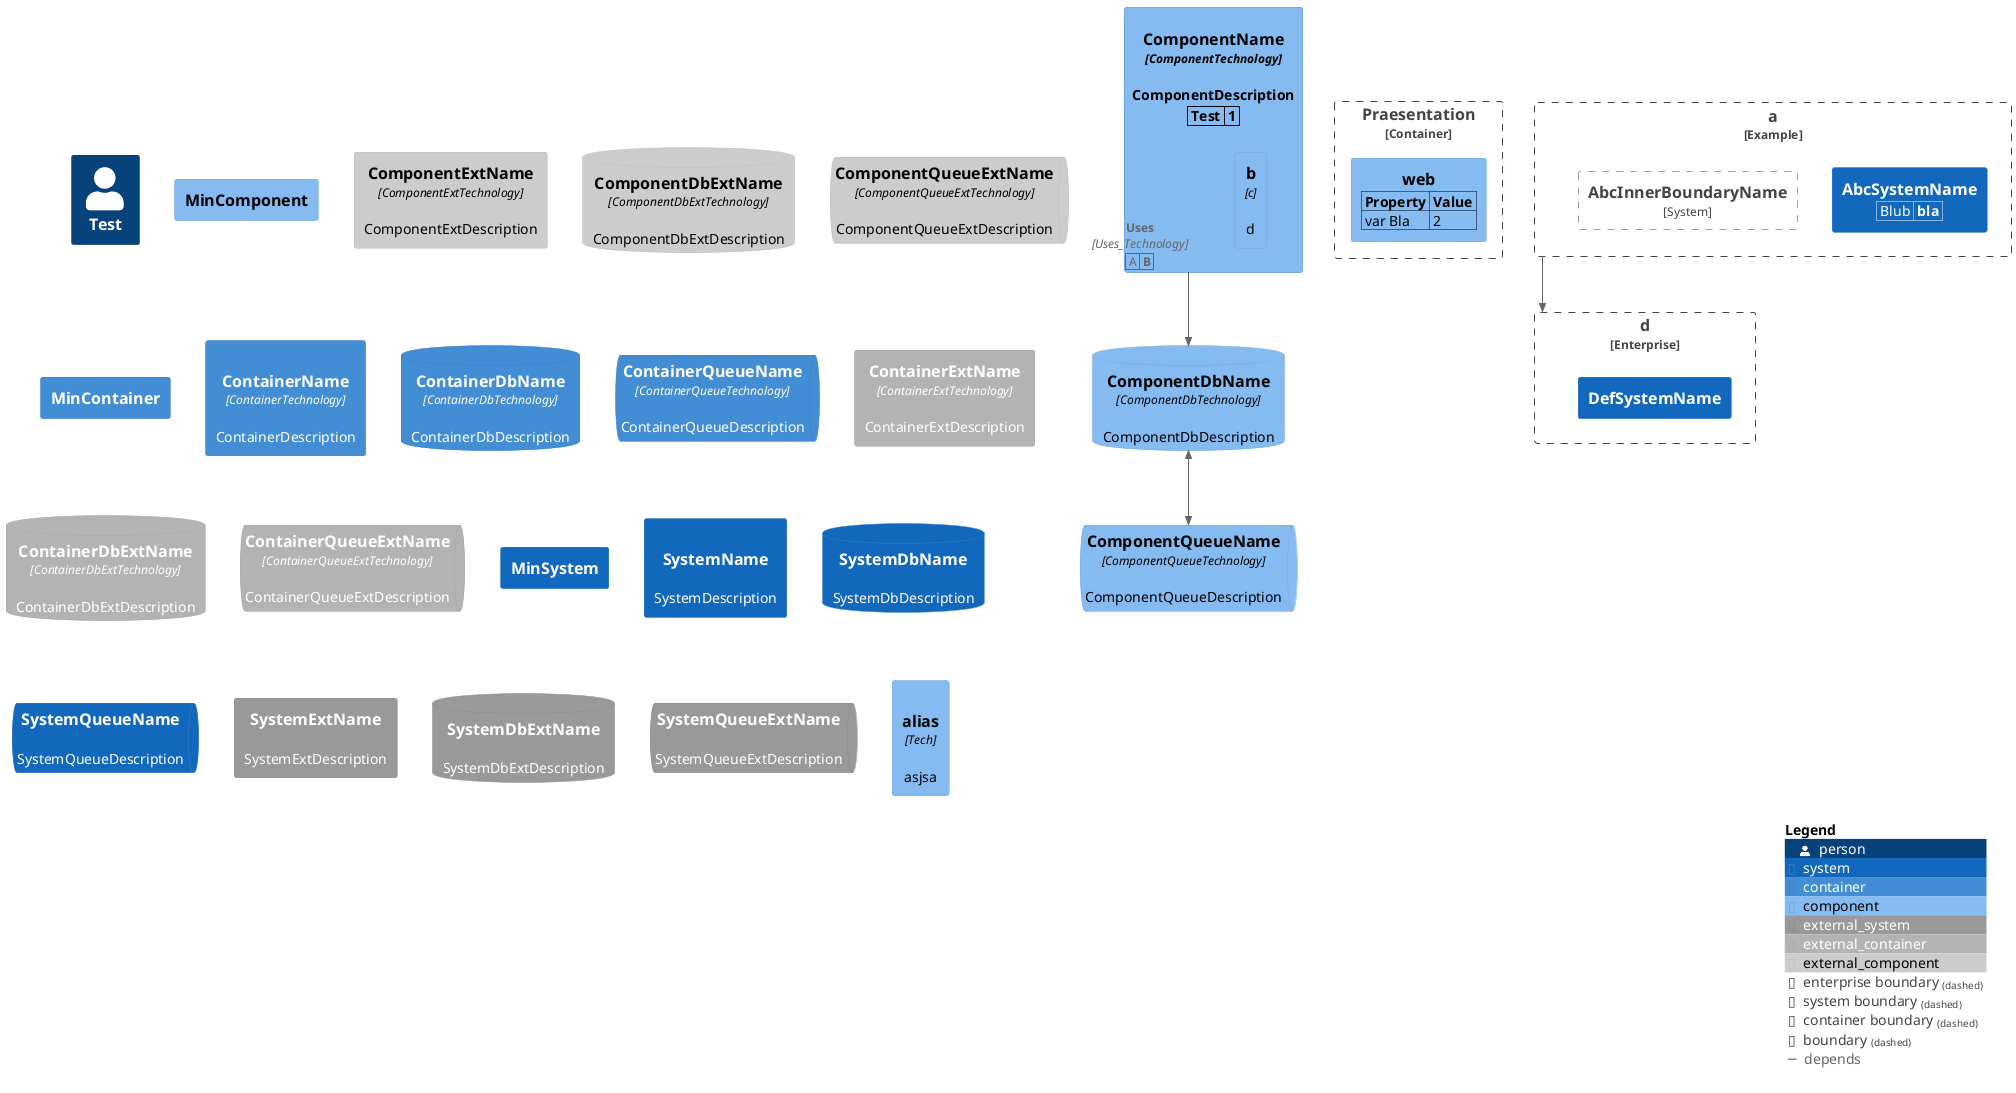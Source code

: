 @startuml
!include <C4/C4_Component>
skinparam linetype ortho

AddRelTag("depends", $textColor=$ARROW_COLOR, $lineColor=$ARROW_COLOR)

Container_Boundary(presentation, "Praesentation", $tags="Label1+Label2") {
  AddProperty("var Bla", 2)
  Component(web, "web", $tags="Label3+Label4")
}

WithoutPropertyHeader()
AddProperty("Test", "1")
Component(component1, "ComponentName", "ComponentTechnology", "ComponentDescription", "ignoreSprite", "ComponentTag") {
    Component(a, "b", "c", "d")
}

Person(test111, "Test")
AddProperty("Blub", "bla")
Boundary(abc, "a", "Example", $tags="Layer") {
    System(abcSystem, "AbcSystemName")
    System_Boundary(abcInnerBoundary, "AbcInnerBoundaryName") {

    }
}

Enterprise_Boundary(def, "d", "System") {
    System(defSystem, "DefSystemName")
}

Rel(abc, def, "", $tags="depends")

Component(minComponent, "MinComponent")
ComponentDb(componentDb1, "ComponentDbName", "ComponentDbTechnology", "ComponentDbDescription", $tags="ComponentDbTag")
ComponentQueue(componentQueue1, "ComponentQueueName", "ComponentQueueTechnology", "ComponentQueueDescription", $tags="ComponentQueueTag")
BiRel(componentDb1, componentQueue1, "")

Component_Ext(component_ext1, "ComponentExtName", "ComponentExtTechnology", "ComponentExtDescription", $tags="ComponentExtTag")
ComponentDb_Ext(componentDb_ext1, "ComponentDbExtName", "ComponentDbExtTechnology", "ComponentDbExtDescription", $tags="ComponentDbTag")
ComponentQueue_Ext(componentQueue_ext1, "ComponentQueueExtName", "ComponentQueueExtTechnology", "ComponentQueueExtDescription", $tags="ComponentQueueTag")

Container(minContainer, "MinContainer")
Container(container1, "ContainerName", "ContainerTechnology", "ContainerDescription", "ignoreSprite", "ContainerTag")
ContainerDb(containerDb1, "ContainerDbName", "ContainerDbTechnology", "ContainerDbDescription", $tags="ContainerDbTag")
ContainerQueue(containerQueue1, "ContainerQueueName", "ContainerQueueTechnology", "ContainerQueueDescription", $tags="ContainerQueueTag")

Container_Ext(container_ext1, "ContainerExtName", "ContainerExtTechnology", "ContainerExtDescription", $tags="ContainerExtTag")
ContainerDb_Ext(containerDb_ext1, "ContainerDbExtName", "ContainerDbExtTechnology", "ContainerDbExtDescription", $tags="ContainerDbTag")
ContainerQueue_Ext(containerQueue_ext1, "ContainerQueueExtName", "ContainerQueueExtTechnology", "ContainerQueueExtDescription", $tags="ContainerQueueTag")

System(minSystem, "MinSystem")
System(system1, "SystemName", "SystemDescription", "ignoreSprite", "SystemTag")
SystemDb(systemDb1, "SystemDbName", "SystemDbDescription", $tags="SystemDbTag")
SystemQueue(systemQueue1, "SystemQueueName", "SystemQueueDescription", $tags="SystemQueueTag")

System_Ext(system_ext1, "SystemExtName", "SystemExtDescription", $tags="SystemExtTag")
SystemDb_Ext(systemDb_ext1, "SystemDbExtName", "SystemDbExtDescription", $tags="SystemDbTag")
SystemQueue_Ext(systemQueue_ext1, "SystemQueueExtName", "SystemQueueExtDescription", $tags="SystemQueueTag")

Component($label=alias, $alias=label, "Tech", $descr = "asjsa", $tags="abab", $sprite="ababa")

AddProperty("A", "B")
Rel(component1, componentDb1, "Uses", "Uses_Technology", $tags="USES_DB")

SHOW_LEGEND()

@enduml